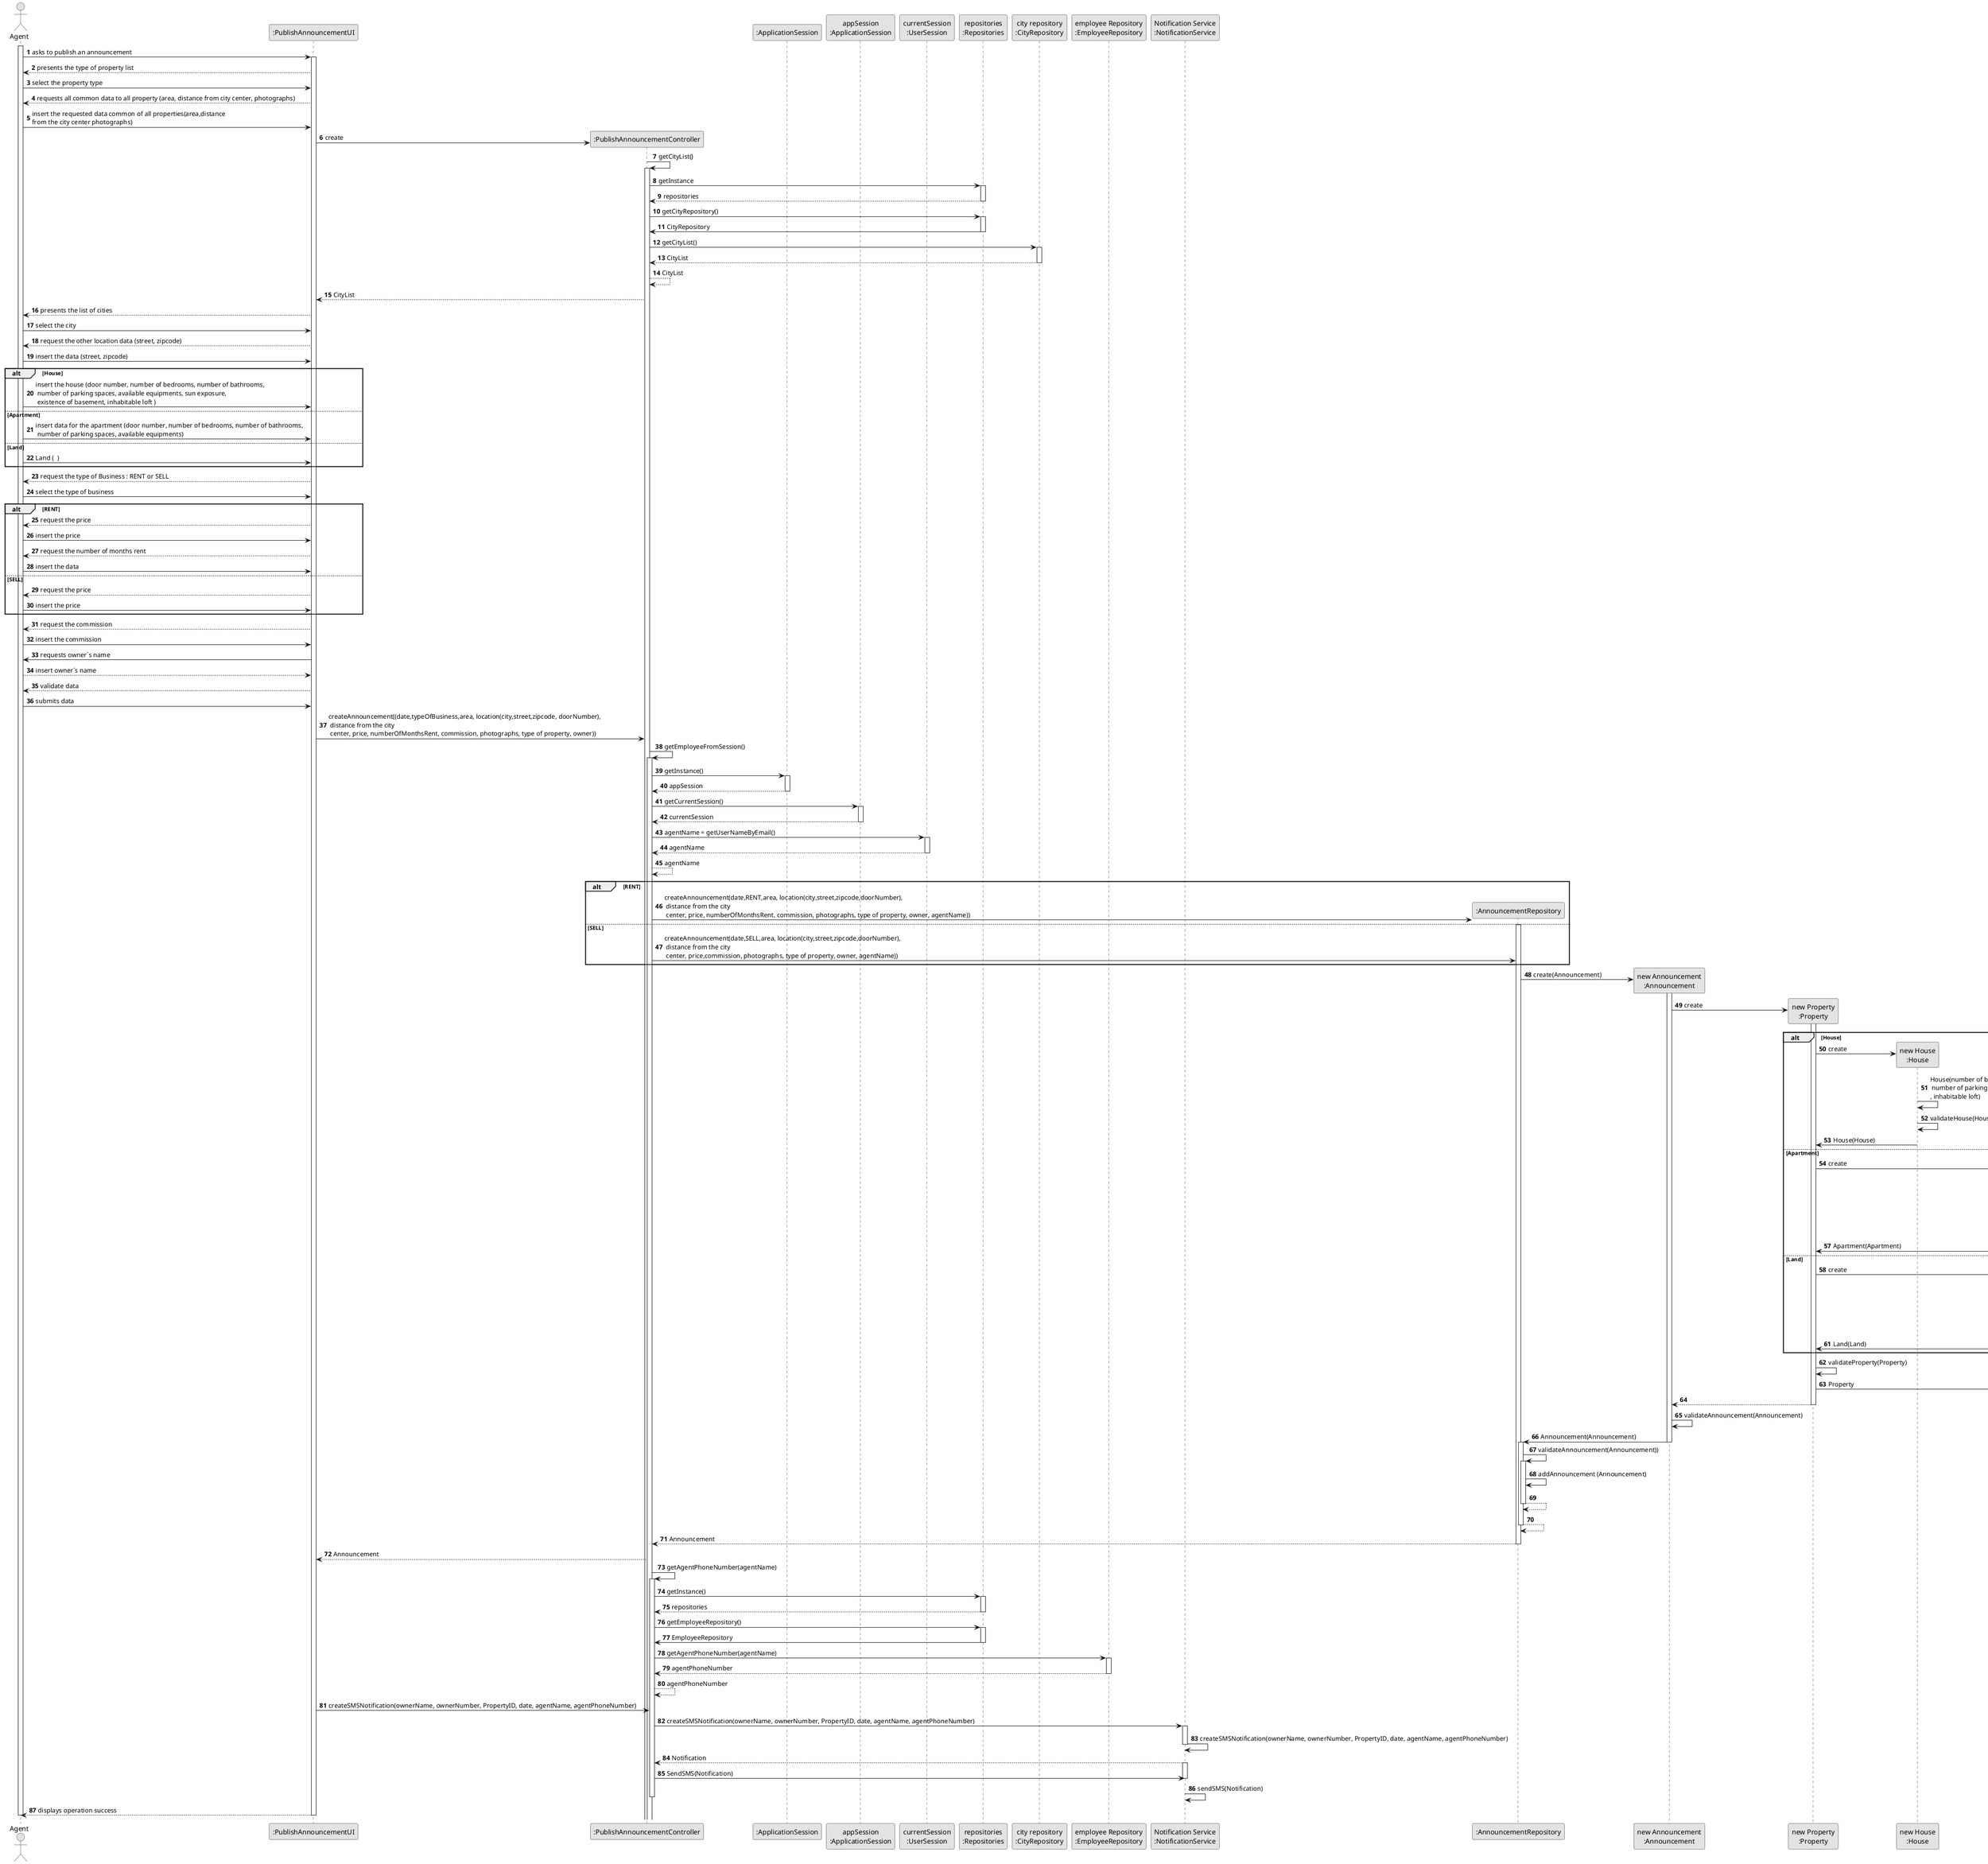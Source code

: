 @startuml
skinparam monochrome true
skinparam packageStyle rectangle
skinparam shadowing false

autonumber

'hide footbox
actor "Agent" as AG
participant ":PublishAnnouncementUI" as UI
participant ":PublishAnnouncementController" as CTRL
participant ":ApplicationSession" as _APP
participant "appSession\n:ApplicationSession" as APP
participant "currentSession\n:UserSession" as SESSAO
participant "repositories\n:Repositories" as REP
participant "city repository\n:CityRepository" as CITY
participant "employee Repository\n:EmployeeRepository" as EMP
participant "Notification Service\n:NotificationService" as NS
participant ":AnnouncementRepository" as AnnouncementREP
participant "new Announcement\n:Announcement" as Announcement
participant "new Property\n:Property" as Property
participant "new House\n:House" as House
participant "new Apartment\n:Apartment" as Apartment
participant "new Land\n:Land" as Land




activate AG

        AG -> UI : asks to publish an announcement
        activate UI

        UI --> AG : presents the type of property list

        AG -> UI : select the property type

        UI --> AG : requests all common data to all property (area, distance from city center, photographs)


        AG -> UI : insert the requested data common of all properties(area,distance \nfrom the city center photographs)

      UI -> CTRL** : create

      CTRL -> CTRL : getCityList()
      activate CTRL

      CTRL -> REP : getInstance
      activate REP

       REP --> CTRL: repositories
        deactivate REP

         CTRL -> REP : getCityRepository()
            activate REP
             REP-> CTRL : CityRepository
              deactivate REP
               CTRL -> CITY : getCityList()
               activate CITY

                CITY --> CTRL : CityList
                deactivate CITY

                  CTRL --> CTRL : CityList

                  CTRL --> UI : CityList

        UI --> AG : presents the list of cities

            AG -> UI : select the city

            UI --> AG : request the other location data (street, zipcode)

            AG -> UI : insert the data (street, zipcode)


        alt House

        AG -> UI : insert the house (door number, number of bedrooms, number of bathrooms,\n number of parking spaces, available equipments, sun exposure,\n existence of basement, inhabitable loft )

        else Apartment

        AG -> UI : insert data for the apartment (door number, number of bedrooms, number of bathrooms,\n number of parking spaces, available equipments)

           else Land
           AG -> UI : Land (  )

           end

           UI --> AG : request the type of Business : RENT or SELL

           AG -> UI : select the type of business

           alt RENT

            UI --> AG : request the price

            AG -> UI : insert the price

            UI --> AG : request the number of months rent

            AG -> UI : insert the data

            else SELL

            UI --> AG : request the price

            AG -> UI : insert the price
            end

            UI --> AG : request the commission

            AG -> UI : insert the commission

           UI -> AG: requests owner´s name

           AG --> UI: insert owner´s name

        UI --> AG : validate data

        AG -> UI : submits data


               UI -> CTRL : createAnnouncement((date,typeOfBusiness,area, location(city,street,zipcode, doorNumber),\n distance from the city \n center, price, numberOfMonthsRent, commission, photographs, type of property, owner))

               CTRL -> CTRL : getEmployeeFromSession()
                           activate CTRL

                                CTRL -> _APP: getInstance()
                                            activate _APP
                                         _APP --> CTRL: appSession
                                             deactivate _APP

                                         CTRL -> APP: getCurrentSession()
                                             activate APP

                                         APP --> CTRL: currentSession
                                             deactivate APP

                                        CTRL -> SESSAO: agentName = getUserNameByEmail()
                                             activate SESSAO

                                         SESSAO --> CTRL : agentName
                                             deactivate SESSAO



                               CTRL --> CTRL : agentName




                alt RENT

                CTRL -> AnnouncementREP**: createAnnouncement(date,RENT,area, location(city,street,zipcode,doorNumber),\n distance from the city \n center, price, numberOfMonthsRent, commission, photographs, type of property, owner, agentName))

                activate AnnouncementREP

                else SELL

               CTRL -> AnnouncementREP: createAnnouncement(date,SELL,area, location(city,street,zipcode,doorNumber),\n distance from the city \n center, price,commission, photographs, type of property, owner, agentName))

                end



            AnnouncementREP -> Announcement**: create(Announcement)

            activate Announcement

        Announcement -> Property** : create



                   activate Property


                    alt House
                    Property -> House** : create

                    House  -> House : House(number of bedrooms, number of bathrooms, available equipments,\n number of parking spaces, sun exposure, existence of basement,\n, inhabitable loft)
                    House -> House : validateHouse(House)
                    House -> Property : House(House)

                    else Apartment

                    Property -> Apartment** : create
                    Apartment  -> Apartment : Apartment(number of bedrooms, number of bathrooms, available equipments,\n number of parking spaces)
                    Apartment -> Apartment : validateHouse(Apartment)
                    Apartment -> Property : Apartment(Apartment)

                    else Land

                    Property -> Land** : create
                  Land  -> Land : Land()
                  Land -> Land : validateLand(Land)
                  Land -> Property : Land(Land)

                  end


                   Property -> Property: validateProperty(Property)

                   Property -> : Property

                   Property --> Announcement
                   deactivate Property
            Announcement -> Announcement: validateAnnouncement(Announcement)

            Announcement -> AnnouncementREP: Announcement(Announcement)

            deactivate Announcement


               activate AnnouncementREP
                   AnnouncementREP -> AnnouncementREP: validateAnnouncement(Announcement))
                   activate AnnouncementREP
                    AnnouncementREP -> AnnouncementREP: addAnnouncement (Announcement)

                     AnnouncementREP --> AnnouncementREP
                    deactivate AnnouncementREP

                    AnnouncementREP --> AnnouncementREP
                deactivate AnnouncementREP

                AnnouncementREP --> CTRL : Announcement

                deactivate AnnouncementREP

                            CTRL --> UI: Announcement

                            CTRL -> CTRL : getAgentPhoneNumber(agentName)
                             activate CTRL

                           CTRL -> REP : getInstance()
                           activate REP

                            REP --> CTRL: repositories
                              deactivate REP

                             CTRL -> REP : getEmployeeRepository()
                             activate REP
                           REP-> CTRL : EmployeeRepository
                           deactivate REP
                           CTRL -> EMP : getAgentPhoneNumber(agentName)
                            activate EMP

                             EMP --> CTRL : agentPhoneNumber
                             deactivate EMP

                           CTRL --> CTRL : agentPhoneNumber

                           UI -> CTRL : createSMSNotification(ownerName, ownerNumber, PropertyID, date, agentName, agentPhoneNumber)

                           CTRL -> NS : createSMSNotification(ownerName, ownerNumber, PropertyID, date, agentName, agentPhoneNumber)
                           activate NS
                           NS-> NS : createSMSNotification(ownerName, ownerNumber, PropertyID, date, agentName, agentPhoneNumber)
                           deactivate NS

                           NS --> CTRL: Notification
                           activate NS

                           CTRL -> NS: SendSMS(Notification)

                           deactivate NS

                           NS-> NS : sendSMS(Notification)


                            deactivate CTRL
                            UI --> AG: displays operation success
                    deactivate UI

                deactivate AG


          @enduml